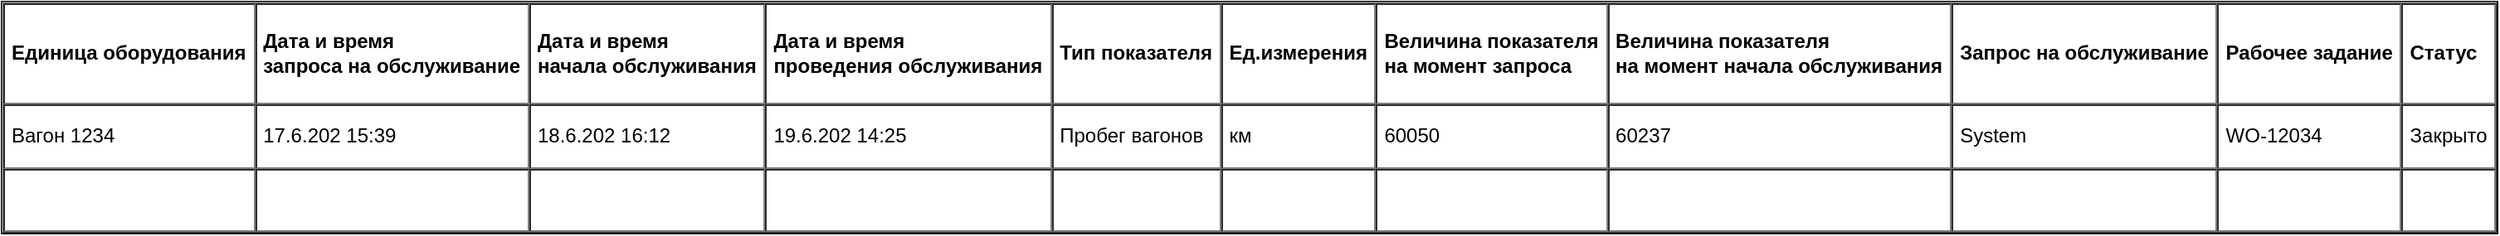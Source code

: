 <mxfile version="20.0.1" type="github">
  <diagram id="x_Choa2Ftm9cdcussSz6" name="Page-1">
    <mxGraphModel dx="2494" dy="2581" grid="1" gridSize="10" guides="1" tooltips="1" connect="1" arrows="1" fold="1" page="1" pageScale="1" pageWidth="827" pageHeight="1169" math="0" shadow="0">
      <root>
        <mxCell id="0" />
        <mxCell id="1" parent="0" />
        <mxCell id="EGYxSZZa9hH6IiNAbMdY-2" value="&lt;table cellpadding=&quot;4&quot; cellspacing=&quot;0&quot; border=&quot;1&quot; style=&quot;font-size:1em;width:100%;height:100%;&quot;&gt;&lt;tbody&gt;&lt;tr&gt;&lt;th&gt;Единица оборудования&lt;/th&gt;&lt;td&gt;&lt;b&gt;Дата и время &lt;br&gt;запроса на обслуживание&lt;/b&gt;&lt;/td&gt;&lt;td&gt;&lt;b&gt;Дата и время&lt;/b&gt;&lt;br&gt;&lt;b&gt;начала обслуживания&lt;/b&gt;&lt;/td&gt;&lt;th&gt;Дата и время &lt;br&gt;проведения обслуживания&lt;/th&gt;&lt;td&gt;&lt;b&gt;Тип показателя&lt;/b&gt;&lt;/td&gt;&lt;td&gt;&lt;b&gt;Ед.измерения&lt;/b&gt;&lt;/td&gt;&lt;td&gt;&lt;b&gt;Величина показателя&lt;br&gt;на момент запроса&lt;/b&gt;&lt;/td&gt;&lt;td&gt;&lt;b&gt;Величина показателя&lt;br&gt;на момент начала обслуживания&lt;/b&gt;&lt;/td&gt;&lt;td&gt;&lt;b&gt;Запрос на обслуживание&lt;/b&gt;&lt;/td&gt;&lt;td&gt;&lt;b&gt;Рабочее задание&lt;/b&gt;&lt;/td&gt;&lt;td&gt;&lt;b&gt;Статус&lt;/b&gt;&lt;/td&gt;&lt;/tr&gt;&lt;tr&gt;&lt;td&gt;Вагон 1234&lt;/td&gt;&lt;td&gt;17.6.202 15:39&lt;/td&gt;&lt;td&gt;18.6.202 16:12&lt;/td&gt;&lt;td&gt;19.6.202 14:25&amp;nbsp;&lt;/td&gt;&lt;td&gt;Пробег вагонов&lt;/td&gt;&lt;td&gt;км&lt;/td&gt;&lt;td&gt;60050&lt;/td&gt;&lt;td&gt;60237&lt;/td&gt;&lt;td&gt;System&lt;/td&gt;&lt;td&gt;WO-12034&lt;/td&gt;&lt;td&gt;Закрыто&lt;/td&gt;&lt;/tr&gt;&lt;tr&gt;&lt;td&gt;&lt;/td&gt;&lt;td&gt;&lt;br&gt;&lt;/td&gt;&lt;td&gt;&lt;br&gt;&lt;/td&gt;&lt;td&gt;&lt;/td&gt;&lt;td&gt;&lt;br&gt;&lt;/td&gt;&lt;td&gt;&lt;br&gt;&lt;/td&gt;&lt;td&gt;&lt;br&gt;&lt;/td&gt;&lt;td&gt;&lt;br&gt;&lt;/td&gt;&lt;td&gt;&lt;br&gt;&lt;/td&gt;&lt;td&gt;&lt;br&gt;&lt;/td&gt;&lt;td&gt;&lt;br&gt;&lt;/td&gt;&lt;/tr&gt;&lt;/tbody&gt;&lt;/table&gt; " style="verticalAlign=top;align=left;overflow=fill;fontSize=12;fontFamily=Helvetica;html=1" vertex="1" parent="1">
          <mxGeometry x="21" y="-150" width="1504" height="140" as="geometry" />
        </mxCell>
      </root>
    </mxGraphModel>
  </diagram>
</mxfile>
